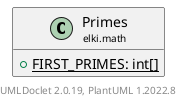 @startuml
    remove .*\.(Instance|Par|Parameterizer|Factory)$
    set namespaceSeparator none
    hide empty fields
    hide empty methods

    class "<size:14>Primes\n<size:10>elki.math" as elki.math.Primes [[Primes.html]] {
        {static} +FIRST_PRIMES: int[]
    }

    center footer UMLDoclet 2.0.19, PlantUML 1.2022.8
@enduml
